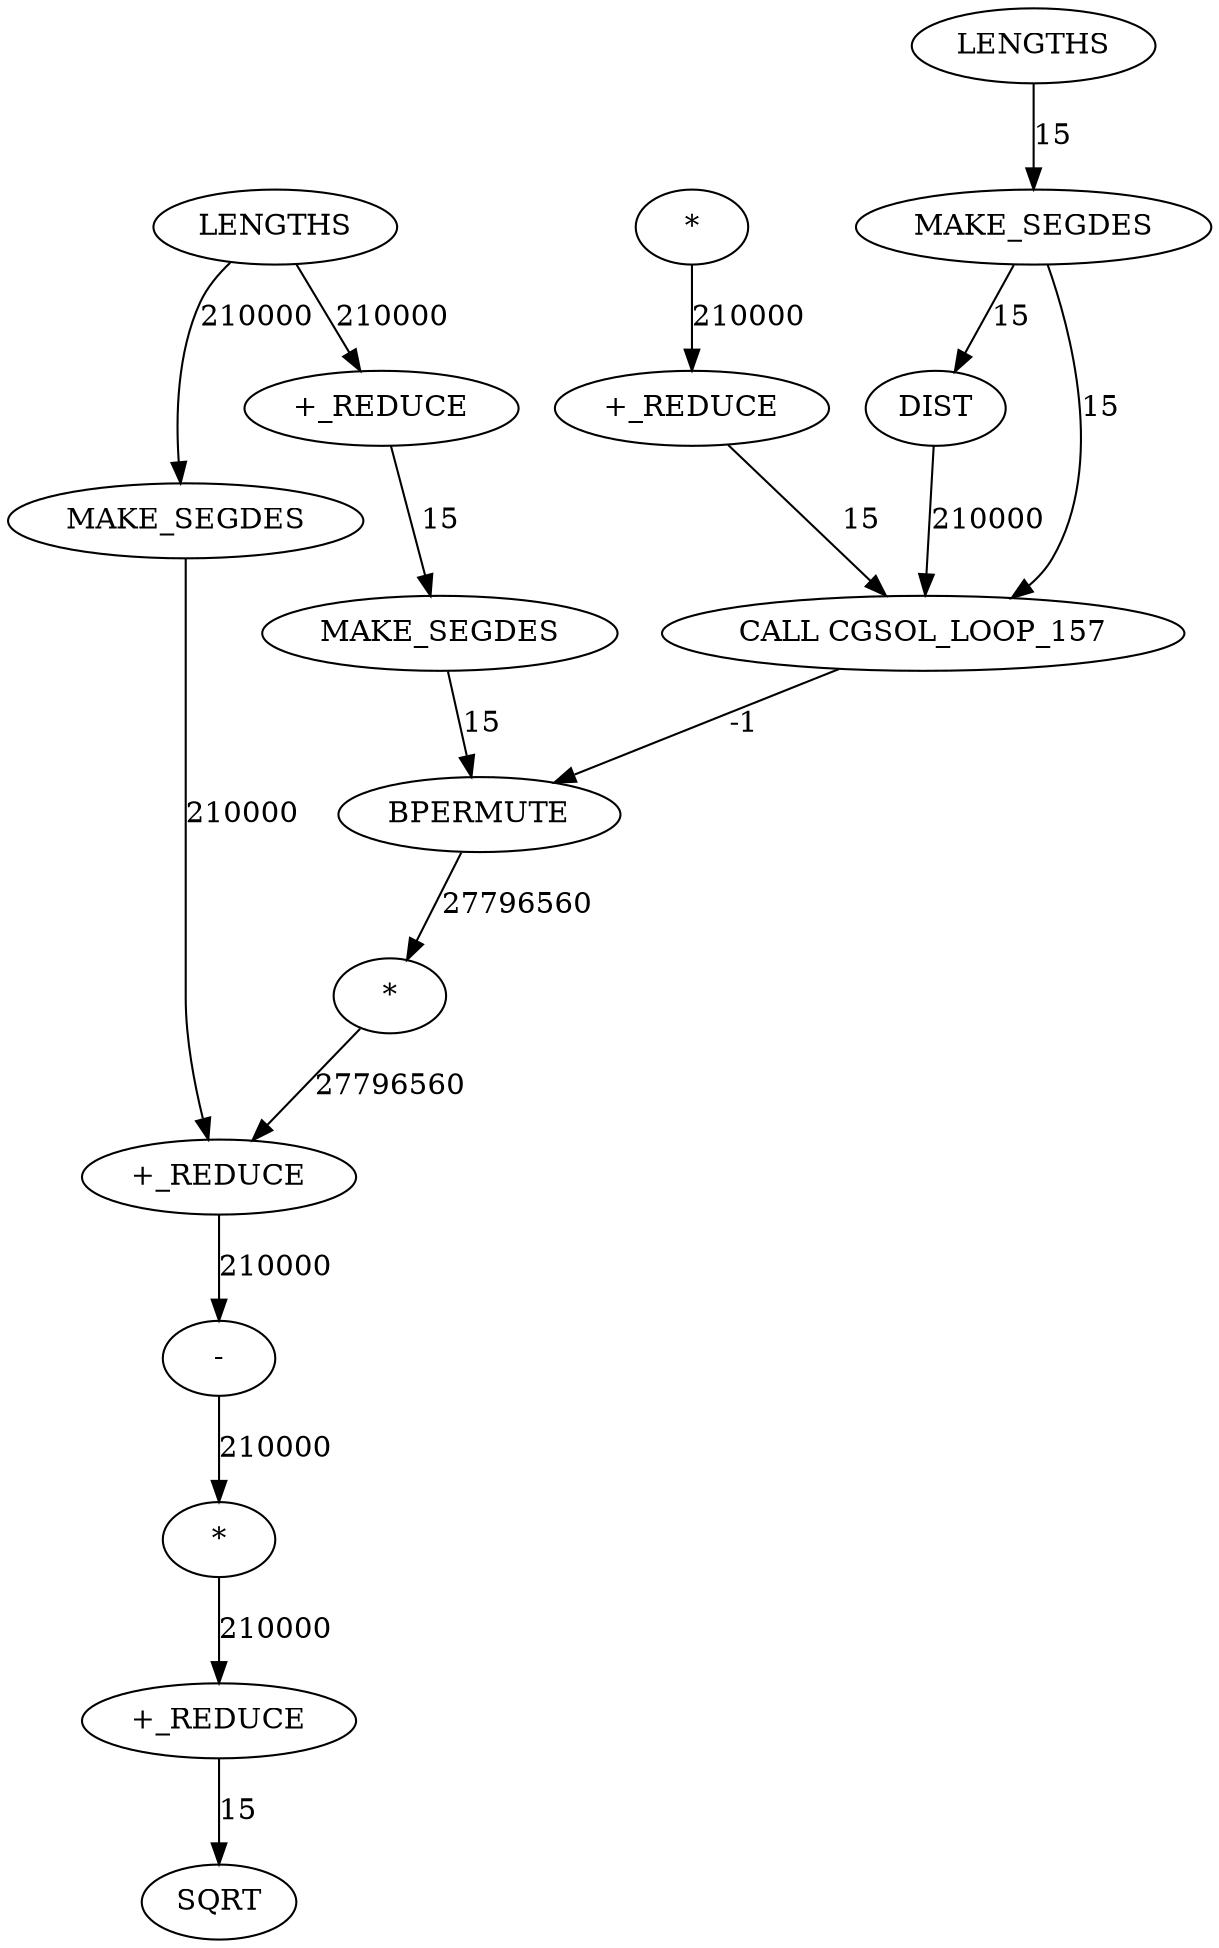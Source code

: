 digraph {
	cg_A_INST_2544 [label="CALL CGSOL_LOOP_157" cost=0]
	cg_A_INST_13606 [label=BPERMUTE cost=68799096]
	cg_A_INST_13572 [label="+_REDUCE" cost=24123]
	cg_A_INST_13555 [label=DIST cost=2754]
	cg_A_INST_13621 [label="*" cost=43380589]
	cg_A_INST_13581 [label=MAKE_SEGDES cost=1122]
	cg_A_INST_13549 [label=MAKE_SEGDES cost=603]
	cg_A_INST_13579 [label="+_REDUCE" cost=39773]
	cg_A_INST_13645 [label="+_REDUCE" cost=17841516]
	cg_A_INST_2557 [label="-" cost=218826]
	cg_A_INST_13667 [label="*" cost=61318]
	cg_A_INST_13570 [label="*" cost=65059]
	cg_A_INST_13669 [label="+_REDUCE" cost=27821]
	cg_A_INST_13577 [label=LENGTHS cost=311750]
	cg_A_INST_13671 [label=SQRT cost=991]
	cg_A_INST_13637 [label=MAKE_SEGDES cost=278808]
	cg_A_INST_13548 [label=LENGTHS cost=3143]
	cg_A_INST_2544 -> cg_A_INST_13606 [label=-1 cost=-1]
	cg_A_INST_13606 -> cg_A_INST_13621 [label=27796560 cost=27796560]
	cg_A_INST_13572 -> cg_A_INST_2544 [label=15 cost=15]
	cg_A_INST_13555 -> cg_A_INST_2544 [label=210000 cost=210000]
	cg_A_INST_13621 -> cg_A_INST_13645 [label=27796560 cost=27796560]
	cg_A_INST_13581 -> cg_A_INST_13606 [label=15 cost=15]
	cg_A_INST_13549 -> cg_A_INST_13555 [label=15 cost=15]
	cg_A_INST_13549 -> cg_A_INST_2544 [label=15 cost=15]
	cg_A_INST_13579 -> cg_A_INST_13581 [label=15 cost=15]
	cg_A_INST_13645 -> cg_A_INST_2557 [label=210000 cost=210000]
	cg_A_INST_2557 -> cg_A_INST_13667 [label=210000 cost=210000]
	cg_A_INST_13667 -> cg_A_INST_13669 [label=210000 cost=210000]
	cg_A_INST_13570 -> cg_A_INST_13572 [label=210000 cost=210000]
	cg_A_INST_13669 -> cg_A_INST_13671 [label=15 cost=15]
	cg_A_INST_13577 -> cg_A_INST_13579 [label=210000 cost=210000]
	cg_A_INST_13577 -> cg_A_INST_13637 [label=210000 cost=210000]
	cg_A_INST_13637 -> cg_A_INST_13645 [label=210000 cost=210000]
	cg_A_INST_13548 -> cg_A_INST_13549 [label=15 cost=15]
}
